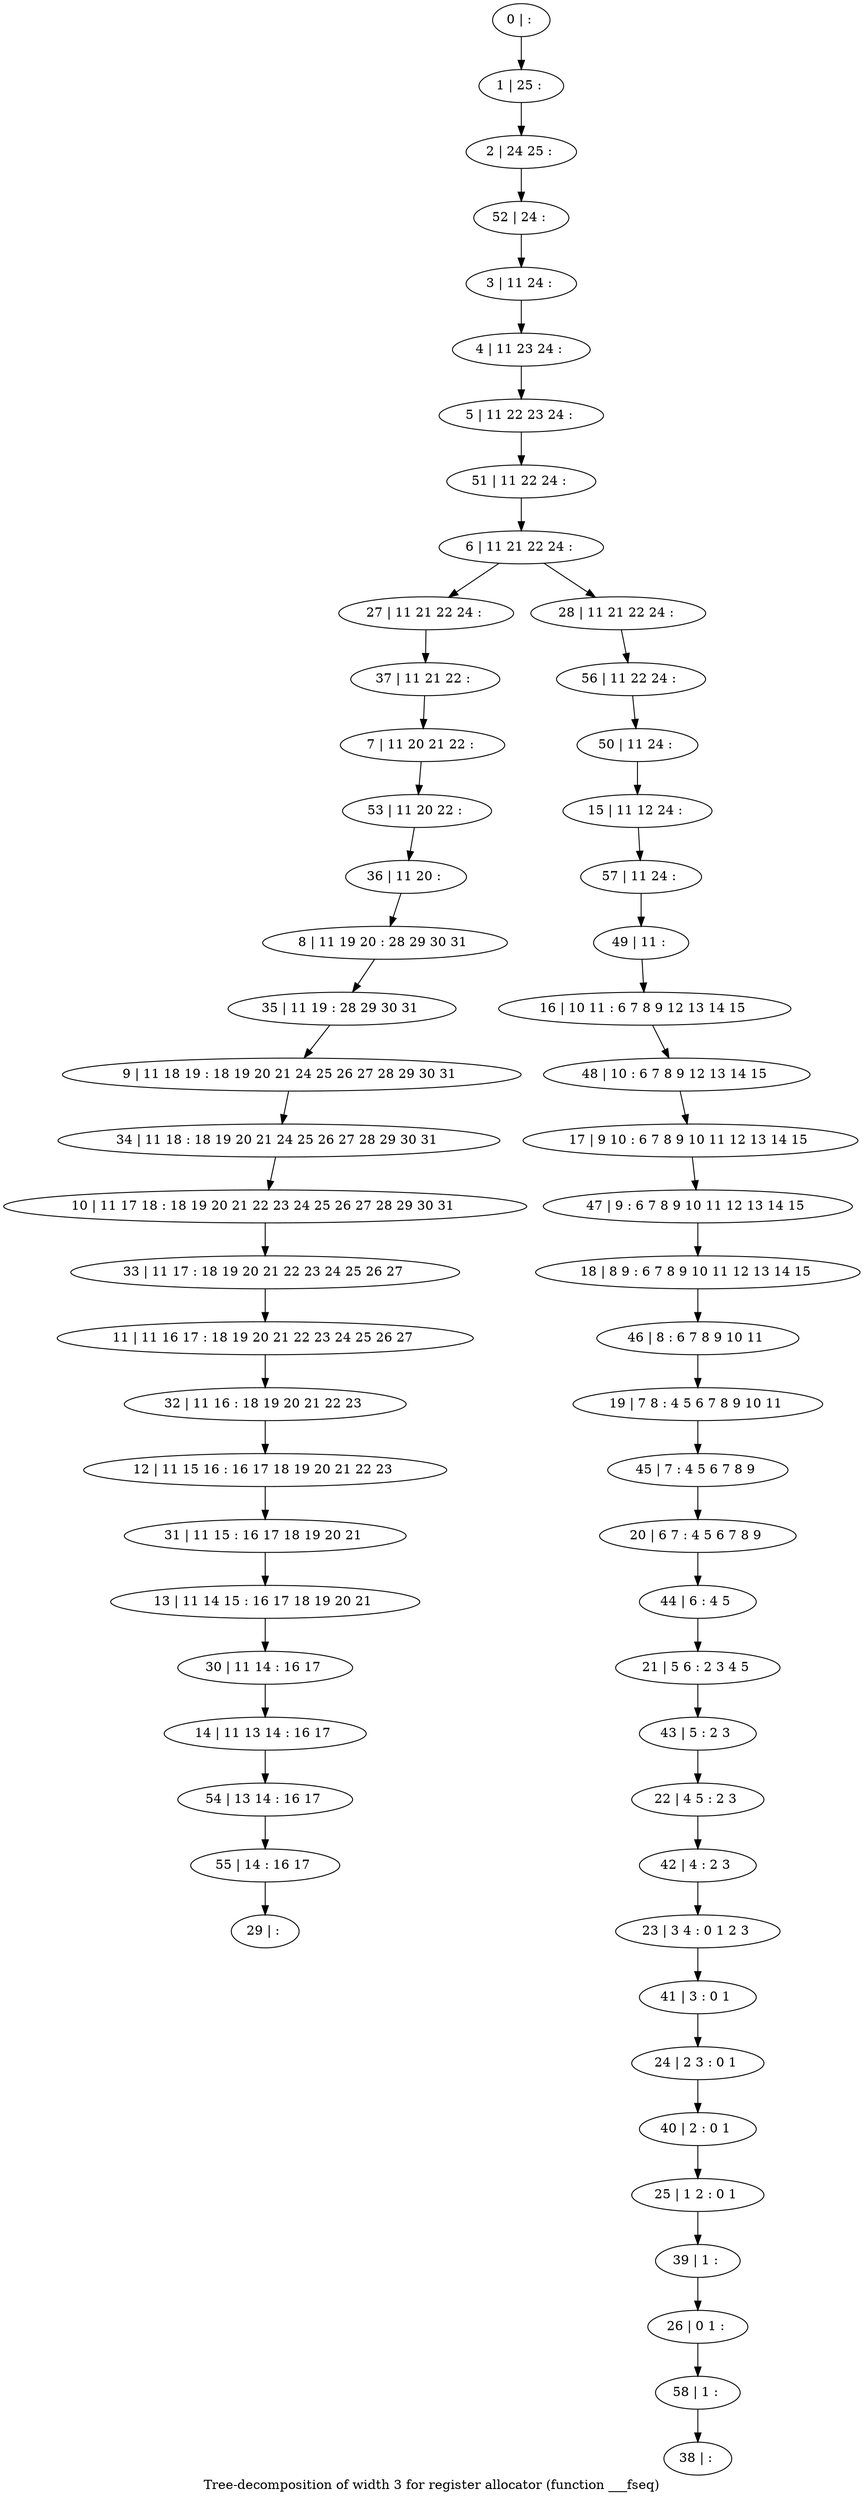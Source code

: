 digraph G {
graph [label="Tree-decomposition of width 3 for register allocator (function ___fseq)"]
0[label="0 | : "];
1[label="1 | 25 : "];
2[label="2 | 24 25 : "];
3[label="3 | 11 24 : "];
4[label="4 | 11 23 24 : "];
5[label="5 | 11 22 23 24 : "];
6[label="6 | 11 21 22 24 : "];
7[label="7 | 11 20 21 22 : "];
8[label="8 | 11 19 20 : 28 29 30 31 "];
9[label="9 | 11 18 19 : 18 19 20 21 24 25 26 27 28 29 30 31 "];
10[label="10 | 11 17 18 : 18 19 20 21 22 23 24 25 26 27 28 29 30 31 "];
11[label="11 | 11 16 17 : 18 19 20 21 22 23 24 25 26 27 "];
12[label="12 | 11 15 16 : 16 17 18 19 20 21 22 23 "];
13[label="13 | 11 14 15 : 16 17 18 19 20 21 "];
14[label="14 | 11 13 14 : 16 17 "];
15[label="15 | 11 12 24 : "];
16[label="16 | 10 11 : 6 7 8 9 12 13 14 15 "];
17[label="17 | 9 10 : 6 7 8 9 10 11 12 13 14 15 "];
18[label="18 | 8 9 : 6 7 8 9 10 11 12 13 14 15 "];
19[label="19 | 7 8 : 4 5 6 7 8 9 10 11 "];
20[label="20 | 6 7 : 4 5 6 7 8 9 "];
21[label="21 | 5 6 : 2 3 4 5 "];
22[label="22 | 4 5 : 2 3 "];
23[label="23 | 3 4 : 0 1 2 3 "];
24[label="24 | 2 3 : 0 1 "];
25[label="25 | 1 2 : 0 1 "];
26[label="26 | 0 1 : "];
27[label="27 | 11 21 22 24 : "];
28[label="28 | 11 21 22 24 : "];
29[label="29 | : "];
30[label="30 | 11 14 : 16 17 "];
31[label="31 | 11 15 : 16 17 18 19 20 21 "];
32[label="32 | 11 16 : 18 19 20 21 22 23 "];
33[label="33 | 11 17 : 18 19 20 21 22 23 24 25 26 27 "];
34[label="34 | 11 18 : 18 19 20 21 24 25 26 27 28 29 30 31 "];
35[label="35 | 11 19 : 28 29 30 31 "];
36[label="36 | 11 20 : "];
37[label="37 | 11 21 22 : "];
38[label="38 | : "];
39[label="39 | 1 : "];
40[label="40 | 2 : 0 1 "];
41[label="41 | 3 : 0 1 "];
42[label="42 | 4 : 2 3 "];
43[label="43 | 5 : 2 3 "];
44[label="44 | 6 : 4 5 "];
45[label="45 | 7 : 4 5 6 7 8 9 "];
46[label="46 | 8 : 6 7 8 9 10 11 "];
47[label="47 | 9 : 6 7 8 9 10 11 12 13 14 15 "];
48[label="48 | 10 : 6 7 8 9 12 13 14 15 "];
49[label="49 | 11 : "];
50[label="50 | 11 24 : "];
51[label="51 | 11 22 24 : "];
52[label="52 | 24 : "];
53[label="53 | 11 20 22 : "];
54[label="54 | 13 14 : 16 17 "];
55[label="55 | 14 : 16 17 "];
56[label="56 | 11 22 24 : "];
57[label="57 | 11 24 : "];
58[label="58 | 1 : "];
0->1 ;
1->2 ;
3->4 ;
4->5 ;
6->27 ;
6->28 ;
30->14 ;
13->30 ;
31->13 ;
12->31 ;
32->12 ;
11->32 ;
33->11 ;
10->33 ;
34->10 ;
9->34 ;
35->9 ;
8->35 ;
36->8 ;
37->7 ;
27->37 ;
39->26 ;
25->39 ;
40->25 ;
24->40 ;
41->24 ;
23->41 ;
42->23 ;
22->42 ;
43->22 ;
21->43 ;
44->21 ;
20->44 ;
45->20 ;
19->45 ;
46->19 ;
18->46 ;
47->18 ;
17->47 ;
48->17 ;
16->48 ;
49->16 ;
50->15 ;
51->6 ;
5->51 ;
52->3 ;
2->52 ;
53->36 ;
7->53 ;
14->54 ;
55->29 ;
54->55 ;
56->50 ;
28->56 ;
57->49 ;
15->57 ;
58->38 ;
26->58 ;
}
